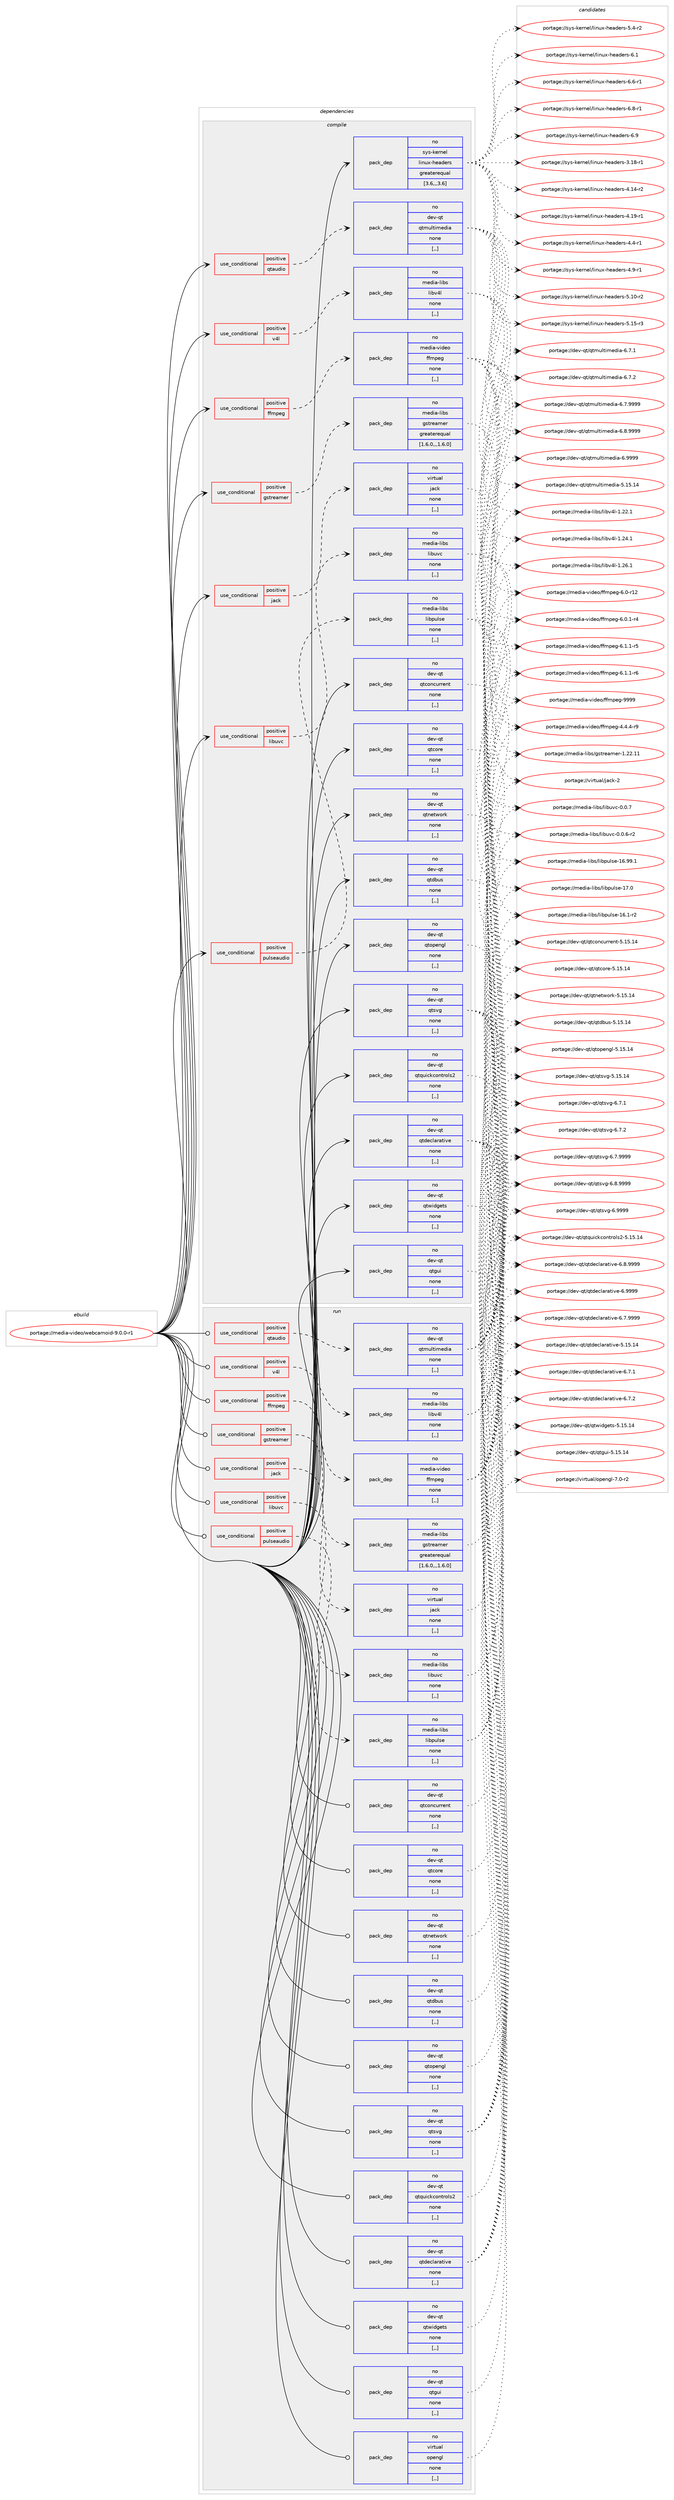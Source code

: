 digraph prolog {

# *************
# Graph options
# *************

newrank=true;
concentrate=true;
compound=true;
graph [rankdir=LR,fontname=Helvetica,fontsize=10,ranksep=1.5];#, ranksep=2.5, nodesep=0.2];
edge  [arrowhead=vee];
node  [fontname=Helvetica,fontsize=10];

# **********
# The ebuild
# **********

subgraph cluster_leftcol {
color=gray;
rank=same;
label=<<i>ebuild</i>>;
id [label="portage://media-video/webcamoid-9.0.0-r1", color=red, width=4, href="../media-video/webcamoid-9.0.0-r1.svg"];
}

# ****************
# The dependencies
# ****************

subgraph cluster_midcol {
color=gray;
label=<<i>dependencies</i>>;
subgraph cluster_compile {
fillcolor="#eeeeee";
style=filled;
label=<<i>compile</i>>;
subgraph cond84326 {
dependency327978 [label=<<TABLE BORDER="0" CELLBORDER="1" CELLSPACING="0" CELLPADDING="4"><TR><TD ROWSPAN="3" CELLPADDING="10">use_conditional</TD></TR><TR><TD>positive</TD></TR><TR><TD>ffmpeg</TD></TR></TABLE>>, shape=none, color=red];
subgraph pack241165 {
dependency327979 [label=<<TABLE BORDER="0" CELLBORDER="1" CELLSPACING="0" CELLPADDING="4" WIDTH="220"><TR><TD ROWSPAN="6" CELLPADDING="30">pack_dep</TD></TR><TR><TD WIDTH="110">no</TD></TR><TR><TD>media-video</TD></TR><TR><TD>ffmpeg</TD></TR><TR><TD>none</TD></TR><TR><TD>[,,]</TD></TR></TABLE>>, shape=none, color=blue];
}
dependency327978:e -> dependency327979:w [weight=20,style="dashed",arrowhead="vee"];
}
id:e -> dependency327978:w [weight=20,style="solid",arrowhead="vee"];
subgraph cond84327 {
dependency327980 [label=<<TABLE BORDER="0" CELLBORDER="1" CELLSPACING="0" CELLPADDING="4"><TR><TD ROWSPAN="3" CELLPADDING="10">use_conditional</TD></TR><TR><TD>positive</TD></TR><TR><TD>gstreamer</TD></TR></TABLE>>, shape=none, color=red];
subgraph pack241166 {
dependency327981 [label=<<TABLE BORDER="0" CELLBORDER="1" CELLSPACING="0" CELLPADDING="4" WIDTH="220"><TR><TD ROWSPAN="6" CELLPADDING="30">pack_dep</TD></TR><TR><TD WIDTH="110">no</TD></TR><TR><TD>media-libs</TD></TR><TR><TD>gstreamer</TD></TR><TR><TD>greaterequal</TD></TR><TR><TD>[1.6.0,,,1.6.0]</TD></TR></TABLE>>, shape=none, color=blue];
}
dependency327980:e -> dependency327981:w [weight=20,style="dashed",arrowhead="vee"];
}
id:e -> dependency327980:w [weight=20,style="solid",arrowhead="vee"];
subgraph cond84328 {
dependency327982 [label=<<TABLE BORDER="0" CELLBORDER="1" CELLSPACING="0" CELLPADDING="4"><TR><TD ROWSPAN="3" CELLPADDING="10">use_conditional</TD></TR><TR><TD>positive</TD></TR><TR><TD>jack</TD></TR></TABLE>>, shape=none, color=red];
subgraph pack241167 {
dependency327983 [label=<<TABLE BORDER="0" CELLBORDER="1" CELLSPACING="0" CELLPADDING="4" WIDTH="220"><TR><TD ROWSPAN="6" CELLPADDING="30">pack_dep</TD></TR><TR><TD WIDTH="110">no</TD></TR><TR><TD>virtual</TD></TR><TR><TD>jack</TD></TR><TR><TD>none</TD></TR><TR><TD>[,,]</TD></TR></TABLE>>, shape=none, color=blue];
}
dependency327982:e -> dependency327983:w [weight=20,style="dashed",arrowhead="vee"];
}
id:e -> dependency327982:w [weight=20,style="solid",arrowhead="vee"];
subgraph cond84329 {
dependency327984 [label=<<TABLE BORDER="0" CELLBORDER="1" CELLSPACING="0" CELLPADDING="4"><TR><TD ROWSPAN="3" CELLPADDING="10">use_conditional</TD></TR><TR><TD>positive</TD></TR><TR><TD>libuvc</TD></TR></TABLE>>, shape=none, color=red];
subgraph pack241168 {
dependency327985 [label=<<TABLE BORDER="0" CELLBORDER="1" CELLSPACING="0" CELLPADDING="4" WIDTH="220"><TR><TD ROWSPAN="6" CELLPADDING="30">pack_dep</TD></TR><TR><TD WIDTH="110">no</TD></TR><TR><TD>media-libs</TD></TR><TR><TD>libuvc</TD></TR><TR><TD>none</TD></TR><TR><TD>[,,]</TD></TR></TABLE>>, shape=none, color=blue];
}
dependency327984:e -> dependency327985:w [weight=20,style="dashed",arrowhead="vee"];
}
id:e -> dependency327984:w [weight=20,style="solid",arrowhead="vee"];
subgraph cond84330 {
dependency327986 [label=<<TABLE BORDER="0" CELLBORDER="1" CELLSPACING="0" CELLPADDING="4"><TR><TD ROWSPAN="3" CELLPADDING="10">use_conditional</TD></TR><TR><TD>positive</TD></TR><TR><TD>pulseaudio</TD></TR></TABLE>>, shape=none, color=red];
subgraph pack241169 {
dependency327987 [label=<<TABLE BORDER="0" CELLBORDER="1" CELLSPACING="0" CELLPADDING="4" WIDTH="220"><TR><TD ROWSPAN="6" CELLPADDING="30">pack_dep</TD></TR><TR><TD WIDTH="110">no</TD></TR><TR><TD>media-libs</TD></TR><TR><TD>libpulse</TD></TR><TR><TD>none</TD></TR><TR><TD>[,,]</TD></TR></TABLE>>, shape=none, color=blue];
}
dependency327986:e -> dependency327987:w [weight=20,style="dashed",arrowhead="vee"];
}
id:e -> dependency327986:w [weight=20,style="solid",arrowhead="vee"];
subgraph cond84331 {
dependency327988 [label=<<TABLE BORDER="0" CELLBORDER="1" CELLSPACING="0" CELLPADDING="4"><TR><TD ROWSPAN="3" CELLPADDING="10">use_conditional</TD></TR><TR><TD>positive</TD></TR><TR><TD>qtaudio</TD></TR></TABLE>>, shape=none, color=red];
subgraph pack241170 {
dependency327989 [label=<<TABLE BORDER="0" CELLBORDER="1" CELLSPACING="0" CELLPADDING="4" WIDTH="220"><TR><TD ROWSPAN="6" CELLPADDING="30">pack_dep</TD></TR><TR><TD WIDTH="110">no</TD></TR><TR><TD>dev-qt</TD></TR><TR><TD>qtmultimedia</TD></TR><TR><TD>none</TD></TR><TR><TD>[,,]</TD></TR></TABLE>>, shape=none, color=blue];
}
dependency327988:e -> dependency327989:w [weight=20,style="dashed",arrowhead="vee"];
}
id:e -> dependency327988:w [weight=20,style="solid",arrowhead="vee"];
subgraph cond84332 {
dependency327990 [label=<<TABLE BORDER="0" CELLBORDER="1" CELLSPACING="0" CELLPADDING="4"><TR><TD ROWSPAN="3" CELLPADDING="10">use_conditional</TD></TR><TR><TD>positive</TD></TR><TR><TD>v4l</TD></TR></TABLE>>, shape=none, color=red];
subgraph pack241171 {
dependency327991 [label=<<TABLE BORDER="0" CELLBORDER="1" CELLSPACING="0" CELLPADDING="4" WIDTH="220"><TR><TD ROWSPAN="6" CELLPADDING="30">pack_dep</TD></TR><TR><TD WIDTH="110">no</TD></TR><TR><TD>media-libs</TD></TR><TR><TD>libv4l</TD></TR><TR><TD>none</TD></TR><TR><TD>[,,]</TD></TR></TABLE>>, shape=none, color=blue];
}
dependency327990:e -> dependency327991:w [weight=20,style="dashed",arrowhead="vee"];
}
id:e -> dependency327990:w [weight=20,style="solid",arrowhead="vee"];
subgraph pack241172 {
dependency327992 [label=<<TABLE BORDER="0" CELLBORDER="1" CELLSPACING="0" CELLPADDING="4" WIDTH="220"><TR><TD ROWSPAN="6" CELLPADDING="30">pack_dep</TD></TR><TR><TD WIDTH="110">no</TD></TR><TR><TD>dev-qt</TD></TR><TR><TD>qtconcurrent</TD></TR><TR><TD>none</TD></TR><TR><TD>[,,]</TD></TR></TABLE>>, shape=none, color=blue];
}
id:e -> dependency327992:w [weight=20,style="solid",arrowhead="vee"];
subgraph pack241173 {
dependency327993 [label=<<TABLE BORDER="0" CELLBORDER="1" CELLSPACING="0" CELLPADDING="4" WIDTH="220"><TR><TD ROWSPAN="6" CELLPADDING="30">pack_dep</TD></TR><TR><TD WIDTH="110">no</TD></TR><TR><TD>dev-qt</TD></TR><TR><TD>qtcore</TD></TR><TR><TD>none</TD></TR><TR><TD>[,,]</TD></TR></TABLE>>, shape=none, color=blue];
}
id:e -> dependency327993:w [weight=20,style="solid",arrowhead="vee"];
subgraph pack241174 {
dependency327994 [label=<<TABLE BORDER="0" CELLBORDER="1" CELLSPACING="0" CELLPADDING="4" WIDTH="220"><TR><TD ROWSPAN="6" CELLPADDING="30">pack_dep</TD></TR><TR><TD WIDTH="110">no</TD></TR><TR><TD>dev-qt</TD></TR><TR><TD>qtdbus</TD></TR><TR><TD>none</TD></TR><TR><TD>[,,]</TD></TR></TABLE>>, shape=none, color=blue];
}
id:e -> dependency327994:w [weight=20,style="solid",arrowhead="vee"];
subgraph pack241175 {
dependency327995 [label=<<TABLE BORDER="0" CELLBORDER="1" CELLSPACING="0" CELLPADDING="4" WIDTH="220"><TR><TD ROWSPAN="6" CELLPADDING="30">pack_dep</TD></TR><TR><TD WIDTH="110">no</TD></TR><TR><TD>dev-qt</TD></TR><TR><TD>qtdeclarative</TD></TR><TR><TD>none</TD></TR><TR><TD>[,,]</TD></TR></TABLE>>, shape=none, color=blue];
}
id:e -> dependency327995:w [weight=20,style="solid",arrowhead="vee"];
subgraph pack241176 {
dependency327996 [label=<<TABLE BORDER="0" CELLBORDER="1" CELLSPACING="0" CELLPADDING="4" WIDTH="220"><TR><TD ROWSPAN="6" CELLPADDING="30">pack_dep</TD></TR><TR><TD WIDTH="110">no</TD></TR><TR><TD>dev-qt</TD></TR><TR><TD>qtgui</TD></TR><TR><TD>none</TD></TR><TR><TD>[,,]</TD></TR></TABLE>>, shape=none, color=blue];
}
id:e -> dependency327996:w [weight=20,style="solid",arrowhead="vee"];
subgraph pack241177 {
dependency327997 [label=<<TABLE BORDER="0" CELLBORDER="1" CELLSPACING="0" CELLPADDING="4" WIDTH="220"><TR><TD ROWSPAN="6" CELLPADDING="30">pack_dep</TD></TR><TR><TD WIDTH="110">no</TD></TR><TR><TD>dev-qt</TD></TR><TR><TD>qtnetwork</TD></TR><TR><TD>none</TD></TR><TR><TD>[,,]</TD></TR></TABLE>>, shape=none, color=blue];
}
id:e -> dependency327997:w [weight=20,style="solid",arrowhead="vee"];
subgraph pack241178 {
dependency327998 [label=<<TABLE BORDER="0" CELLBORDER="1" CELLSPACING="0" CELLPADDING="4" WIDTH="220"><TR><TD ROWSPAN="6" CELLPADDING="30">pack_dep</TD></TR><TR><TD WIDTH="110">no</TD></TR><TR><TD>dev-qt</TD></TR><TR><TD>qtopengl</TD></TR><TR><TD>none</TD></TR><TR><TD>[,,]</TD></TR></TABLE>>, shape=none, color=blue];
}
id:e -> dependency327998:w [weight=20,style="solid",arrowhead="vee"];
subgraph pack241179 {
dependency327999 [label=<<TABLE BORDER="0" CELLBORDER="1" CELLSPACING="0" CELLPADDING="4" WIDTH="220"><TR><TD ROWSPAN="6" CELLPADDING="30">pack_dep</TD></TR><TR><TD WIDTH="110">no</TD></TR><TR><TD>dev-qt</TD></TR><TR><TD>qtquickcontrols2</TD></TR><TR><TD>none</TD></TR><TR><TD>[,,]</TD></TR></TABLE>>, shape=none, color=blue];
}
id:e -> dependency327999:w [weight=20,style="solid",arrowhead="vee"];
subgraph pack241180 {
dependency328000 [label=<<TABLE BORDER="0" CELLBORDER="1" CELLSPACING="0" CELLPADDING="4" WIDTH="220"><TR><TD ROWSPAN="6" CELLPADDING="30">pack_dep</TD></TR><TR><TD WIDTH="110">no</TD></TR><TR><TD>dev-qt</TD></TR><TR><TD>qtsvg</TD></TR><TR><TD>none</TD></TR><TR><TD>[,,]</TD></TR></TABLE>>, shape=none, color=blue];
}
id:e -> dependency328000:w [weight=20,style="solid",arrowhead="vee"];
subgraph pack241181 {
dependency328001 [label=<<TABLE BORDER="0" CELLBORDER="1" CELLSPACING="0" CELLPADDING="4" WIDTH="220"><TR><TD ROWSPAN="6" CELLPADDING="30">pack_dep</TD></TR><TR><TD WIDTH="110">no</TD></TR><TR><TD>dev-qt</TD></TR><TR><TD>qtwidgets</TD></TR><TR><TD>none</TD></TR><TR><TD>[,,]</TD></TR></TABLE>>, shape=none, color=blue];
}
id:e -> dependency328001:w [weight=20,style="solid",arrowhead="vee"];
subgraph pack241182 {
dependency328002 [label=<<TABLE BORDER="0" CELLBORDER="1" CELLSPACING="0" CELLPADDING="4" WIDTH="220"><TR><TD ROWSPAN="6" CELLPADDING="30">pack_dep</TD></TR><TR><TD WIDTH="110">no</TD></TR><TR><TD>sys-kernel</TD></TR><TR><TD>linux-headers</TD></TR><TR><TD>greaterequal</TD></TR><TR><TD>[3.6,,,3.6]</TD></TR></TABLE>>, shape=none, color=blue];
}
id:e -> dependency328002:w [weight=20,style="solid",arrowhead="vee"];
}
subgraph cluster_compileandrun {
fillcolor="#eeeeee";
style=filled;
label=<<i>compile and run</i>>;
}
subgraph cluster_run {
fillcolor="#eeeeee";
style=filled;
label=<<i>run</i>>;
subgraph cond84333 {
dependency328003 [label=<<TABLE BORDER="0" CELLBORDER="1" CELLSPACING="0" CELLPADDING="4"><TR><TD ROWSPAN="3" CELLPADDING="10">use_conditional</TD></TR><TR><TD>positive</TD></TR><TR><TD>ffmpeg</TD></TR></TABLE>>, shape=none, color=red];
subgraph pack241183 {
dependency328004 [label=<<TABLE BORDER="0" CELLBORDER="1" CELLSPACING="0" CELLPADDING="4" WIDTH="220"><TR><TD ROWSPAN="6" CELLPADDING="30">pack_dep</TD></TR><TR><TD WIDTH="110">no</TD></TR><TR><TD>media-video</TD></TR><TR><TD>ffmpeg</TD></TR><TR><TD>none</TD></TR><TR><TD>[,,]</TD></TR></TABLE>>, shape=none, color=blue];
}
dependency328003:e -> dependency328004:w [weight=20,style="dashed",arrowhead="vee"];
}
id:e -> dependency328003:w [weight=20,style="solid",arrowhead="odot"];
subgraph cond84334 {
dependency328005 [label=<<TABLE BORDER="0" CELLBORDER="1" CELLSPACING="0" CELLPADDING="4"><TR><TD ROWSPAN="3" CELLPADDING="10">use_conditional</TD></TR><TR><TD>positive</TD></TR><TR><TD>gstreamer</TD></TR></TABLE>>, shape=none, color=red];
subgraph pack241184 {
dependency328006 [label=<<TABLE BORDER="0" CELLBORDER="1" CELLSPACING="0" CELLPADDING="4" WIDTH="220"><TR><TD ROWSPAN="6" CELLPADDING="30">pack_dep</TD></TR><TR><TD WIDTH="110">no</TD></TR><TR><TD>media-libs</TD></TR><TR><TD>gstreamer</TD></TR><TR><TD>greaterequal</TD></TR><TR><TD>[1.6.0,,,1.6.0]</TD></TR></TABLE>>, shape=none, color=blue];
}
dependency328005:e -> dependency328006:w [weight=20,style="dashed",arrowhead="vee"];
}
id:e -> dependency328005:w [weight=20,style="solid",arrowhead="odot"];
subgraph cond84335 {
dependency328007 [label=<<TABLE BORDER="0" CELLBORDER="1" CELLSPACING="0" CELLPADDING="4"><TR><TD ROWSPAN="3" CELLPADDING="10">use_conditional</TD></TR><TR><TD>positive</TD></TR><TR><TD>jack</TD></TR></TABLE>>, shape=none, color=red];
subgraph pack241185 {
dependency328008 [label=<<TABLE BORDER="0" CELLBORDER="1" CELLSPACING="0" CELLPADDING="4" WIDTH="220"><TR><TD ROWSPAN="6" CELLPADDING="30">pack_dep</TD></TR><TR><TD WIDTH="110">no</TD></TR><TR><TD>virtual</TD></TR><TR><TD>jack</TD></TR><TR><TD>none</TD></TR><TR><TD>[,,]</TD></TR></TABLE>>, shape=none, color=blue];
}
dependency328007:e -> dependency328008:w [weight=20,style="dashed",arrowhead="vee"];
}
id:e -> dependency328007:w [weight=20,style="solid",arrowhead="odot"];
subgraph cond84336 {
dependency328009 [label=<<TABLE BORDER="0" CELLBORDER="1" CELLSPACING="0" CELLPADDING="4"><TR><TD ROWSPAN="3" CELLPADDING="10">use_conditional</TD></TR><TR><TD>positive</TD></TR><TR><TD>libuvc</TD></TR></TABLE>>, shape=none, color=red];
subgraph pack241186 {
dependency328010 [label=<<TABLE BORDER="0" CELLBORDER="1" CELLSPACING="0" CELLPADDING="4" WIDTH="220"><TR><TD ROWSPAN="6" CELLPADDING="30">pack_dep</TD></TR><TR><TD WIDTH="110">no</TD></TR><TR><TD>media-libs</TD></TR><TR><TD>libuvc</TD></TR><TR><TD>none</TD></TR><TR><TD>[,,]</TD></TR></TABLE>>, shape=none, color=blue];
}
dependency328009:e -> dependency328010:w [weight=20,style="dashed",arrowhead="vee"];
}
id:e -> dependency328009:w [weight=20,style="solid",arrowhead="odot"];
subgraph cond84337 {
dependency328011 [label=<<TABLE BORDER="0" CELLBORDER="1" CELLSPACING="0" CELLPADDING="4"><TR><TD ROWSPAN="3" CELLPADDING="10">use_conditional</TD></TR><TR><TD>positive</TD></TR><TR><TD>pulseaudio</TD></TR></TABLE>>, shape=none, color=red];
subgraph pack241187 {
dependency328012 [label=<<TABLE BORDER="0" CELLBORDER="1" CELLSPACING="0" CELLPADDING="4" WIDTH="220"><TR><TD ROWSPAN="6" CELLPADDING="30">pack_dep</TD></TR><TR><TD WIDTH="110">no</TD></TR><TR><TD>media-libs</TD></TR><TR><TD>libpulse</TD></TR><TR><TD>none</TD></TR><TR><TD>[,,]</TD></TR></TABLE>>, shape=none, color=blue];
}
dependency328011:e -> dependency328012:w [weight=20,style="dashed",arrowhead="vee"];
}
id:e -> dependency328011:w [weight=20,style="solid",arrowhead="odot"];
subgraph cond84338 {
dependency328013 [label=<<TABLE BORDER="0" CELLBORDER="1" CELLSPACING="0" CELLPADDING="4"><TR><TD ROWSPAN="3" CELLPADDING="10">use_conditional</TD></TR><TR><TD>positive</TD></TR><TR><TD>qtaudio</TD></TR></TABLE>>, shape=none, color=red];
subgraph pack241188 {
dependency328014 [label=<<TABLE BORDER="0" CELLBORDER="1" CELLSPACING="0" CELLPADDING="4" WIDTH="220"><TR><TD ROWSPAN="6" CELLPADDING="30">pack_dep</TD></TR><TR><TD WIDTH="110">no</TD></TR><TR><TD>dev-qt</TD></TR><TR><TD>qtmultimedia</TD></TR><TR><TD>none</TD></TR><TR><TD>[,,]</TD></TR></TABLE>>, shape=none, color=blue];
}
dependency328013:e -> dependency328014:w [weight=20,style="dashed",arrowhead="vee"];
}
id:e -> dependency328013:w [weight=20,style="solid",arrowhead="odot"];
subgraph cond84339 {
dependency328015 [label=<<TABLE BORDER="0" CELLBORDER="1" CELLSPACING="0" CELLPADDING="4"><TR><TD ROWSPAN="3" CELLPADDING="10">use_conditional</TD></TR><TR><TD>positive</TD></TR><TR><TD>v4l</TD></TR></TABLE>>, shape=none, color=red];
subgraph pack241189 {
dependency328016 [label=<<TABLE BORDER="0" CELLBORDER="1" CELLSPACING="0" CELLPADDING="4" WIDTH="220"><TR><TD ROWSPAN="6" CELLPADDING="30">pack_dep</TD></TR><TR><TD WIDTH="110">no</TD></TR><TR><TD>media-libs</TD></TR><TR><TD>libv4l</TD></TR><TR><TD>none</TD></TR><TR><TD>[,,]</TD></TR></TABLE>>, shape=none, color=blue];
}
dependency328015:e -> dependency328016:w [weight=20,style="dashed",arrowhead="vee"];
}
id:e -> dependency328015:w [weight=20,style="solid",arrowhead="odot"];
subgraph pack241190 {
dependency328017 [label=<<TABLE BORDER="0" CELLBORDER="1" CELLSPACING="0" CELLPADDING="4" WIDTH="220"><TR><TD ROWSPAN="6" CELLPADDING="30">pack_dep</TD></TR><TR><TD WIDTH="110">no</TD></TR><TR><TD>dev-qt</TD></TR><TR><TD>qtconcurrent</TD></TR><TR><TD>none</TD></TR><TR><TD>[,,]</TD></TR></TABLE>>, shape=none, color=blue];
}
id:e -> dependency328017:w [weight=20,style="solid",arrowhead="odot"];
subgraph pack241191 {
dependency328018 [label=<<TABLE BORDER="0" CELLBORDER="1" CELLSPACING="0" CELLPADDING="4" WIDTH="220"><TR><TD ROWSPAN="6" CELLPADDING="30">pack_dep</TD></TR><TR><TD WIDTH="110">no</TD></TR><TR><TD>dev-qt</TD></TR><TR><TD>qtcore</TD></TR><TR><TD>none</TD></TR><TR><TD>[,,]</TD></TR></TABLE>>, shape=none, color=blue];
}
id:e -> dependency328018:w [weight=20,style="solid",arrowhead="odot"];
subgraph pack241192 {
dependency328019 [label=<<TABLE BORDER="0" CELLBORDER="1" CELLSPACING="0" CELLPADDING="4" WIDTH="220"><TR><TD ROWSPAN="6" CELLPADDING="30">pack_dep</TD></TR><TR><TD WIDTH="110">no</TD></TR><TR><TD>dev-qt</TD></TR><TR><TD>qtdbus</TD></TR><TR><TD>none</TD></TR><TR><TD>[,,]</TD></TR></TABLE>>, shape=none, color=blue];
}
id:e -> dependency328019:w [weight=20,style="solid",arrowhead="odot"];
subgraph pack241193 {
dependency328020 [label=<<TABLE BORDER="0" CELLBORDER="1" CELLSPACING="0" CELLPADDING="4" WIDTH="220"><TR><TD ROWSPAN="6" CELLPADDING="30">pack_dep</TD></TR><TR><TD WIDTH="110">no</TD></TR><TR><TD>dev-qt</TD></TR><TR><TD>qtdeclarative</TD></TR><TR><TD>none</TD></TR><TR><TD>[,,]</TD></TR></TABLE>>, shape=none, color=blue];
}
id:e -> dependency328020:w [weight=20,style="solid",arrowhead="odot"];
subgraph pack241194 {
dependency328021 [label=<<TABLE BORDER="0" CELLBORDER="1" CELLSPACING="0" CELLPADDING="4" WIDTH="220"><TR><TD ROWSPAN="6" CELLPADDING="30">pack_dep</TD></TR><TR><TD WIDTH="110">no</TD></TR><TR><TD>dev-qt</TD></TR><TR><TD>qtgui</TD></TR><TR><TD>none</TD></TR><TR><TD>[,,]</TD></TR></TABLE>>, shape=none, color=blue];
}
id:e -> dependency328021:w [weight=20,style="solid",arrowhead="odot"];
subgraph pack241195 {
dependency328022 [label=<<TABLE BORDER="0" CELLBORDER="1" CELLSPACING="0" CELLPADDING="4" WIDTH="220"><TR><TD ROWSPAN="6" CELLPADDING="30">pack_dep</TD></TR><TR><TD WIDTH="110">no</TD></TR><TR><TD>dev-qt</TD></TR><TR><TD>qtnetwork</TD></TR><TR><TD>none</TD></TR><TR><TD>[,,]</TD></TR></TABLE>>, shape=none, color=blue];
}
id:e -> dependency328022:w [weight=20,style="solid",arrowhead="odot"];
subgraph pack241196 {
dependency328023 [label=<<TABLE BORDER="0" CELLBORDER="1" CELLSPACING="0" CELLPADDING="4" WIDTH="220"><TR><TD ROWSPAN="6" CELLPADDING="30">pack_dep</TD></TR><TR><TD WIDTH="110">no</TD></TR><TR><TD>dev-qt</TD></TR><TR><TD>qtopengl</TD></TR><TR><TD>none</TD></TR><TR><TD>[,,]</TD></TR></TABLE>>, shape=none, color=blue];
}
id:e -> dependency328023:w [weight=20,style="solid",arrowhead="odot"];
subgraph pack241197 {
dependency328024 [label=<<TABLE BORDER="0" CELLBORDER="1" CELLSPACING="0" CELLPADDING="4" WIDTH="220"><TR><TD ROWSPAN="6" CELLPADDING="30">pack_dep</TD></TR><TR><TD WIDTH="110">no</TD></TR><TR><TD>dev-qt</TD></TR><TR><TD>qtquickcontrols2</TD></TR><TR><TD>none</TD></TR><TR><TD>[,,]</TD></TR></TABLE>>, shape=none, color=blue];
}
id:e -> dependency328024:w [weight=20,style="solid",arrowhead="odot"];
subgraph pack241198 {
dependency328025 [label=<<TABLE BORDER="0" CELLBORDER="1" CELLSPACING="0" CELLPADDING="4" WIDTH="220"><TR><TD ROWSPAN="6" CELLPADDING="30">pack_dep</TD></TR><TR><TD WIDTH="110">no</TD></TR><TR><TD>dev-qt</TD></TR><TR><TD>qtsvg</TD></TR><TR><TD>none</TD></TR><TR><TD>[,,]</TD></TR></TABLE>>, shape=none, color=blue];
}
id:e -> dependency328025:w [weight=20,style="solid",arrowhead="odot"];
subgraph pack241199 {
dependency328026 [label=<<TABLE BORDER="0" CELLBORDER="1" CELLSPACING="0" CELLPADDING="4" WIDTH="220"><TR><TD ROWSPAN="6" CELLPADDING="30">pack_dep</TD></TR><TR><TD WIDTH="110">no</TD></TR><TR><TD>dev-qt</TD></TR><TR><TD>qtwidgets</TD></TR><TR><TD>none</TD></TR><TR><TD>[,,]</TD></TR></TABLE>>, shape=none, color=blue];
}
id:e -> dependency328026:w [weight=20,style="solid",arrowhead="odot"];
subgraph pack241200 {
dependency328027 [label=<<TABLE BORDER="0" CELLBORDER="1" CELLSPACING="0" CELLPADDING="4" WIDTH="220"><TR><TD ROWSPAN="6" CELLPADDING="30">pack_dep</TD></TR><TR><TD WIDTH="110">no</TD></TR><TR><TD>virtual</TD></TR><TR><TD>opengl</TD></TR><TR><TD>none</TD></TR><TR><TD>[,,]</TD></TR></TABLE>>, shape=none, color=blue];
}
id:e -> dependency328027:w [weight=20,style="solid",arrowhead="odot"];
}
}

# **************
# The candidates
# **************

subgraph cluster_choices {
rank=same;
color=gray;
label=<<i>candidates</i>>;

subgraph choice241165 {
color=black;
nodesep=1;
choice1091011001059745118105100101111471021021091121011034552465246524511457 [label="portage://media-video/ffmpeg-4.4.4-r9", color=red, width=4,href="../media-video/ffmpeg-4.4.4-r9.svg"];
choice10910110010597451181051001011114710210210911210110345544648451144950 [label="portage://media-video/ffmpeg-6.0-r12", color=red, width=4,href="../media-video/ffmpeg-6.0-r12.svg"];
choice1091011001059745118105100101111471021021091121011034554464846494511452 [label="portage://media-video/ffmpeg-6.0.1-r4", color=red, width=4,href="../media-video/ffmpeg-6.0.1-r4.svg"];
choice1091011001059745118105100101111471021021091121011034554464946494511453 [label="portage://media-video/ffmpeg-6.1.1-r5", color=red, width=4,href="../media-video/ffmpeg-6.1.1-r5.svg"];
choice1091011001059745118105100101111471021021091121011034554464946494511454 [label="portage://media-video/ffmpeg-6.1.1-r6", color=red, width=4,href="../media-video/ffmpeg-6.1.1-r6.svg"];
choice1091011001059745118105100101111471021021091121011034557575757 [label="portage://media-video/ffmpeg-9999", color=red, width=4,href="../media-video/ffmpeg-9999.svg"];
dependency327979:e -> choice1091011001059745118105100101111471021021091121011034552465246524511457:w [style=dotted,weight="100"];
dependency327979:e -> choice10910110010597451181051001011114710210210911210110345544648451144950:w [style=dotted,weight="100"];
dependency327979:e -> choice1091011001059745118105100101111471021021091121011034554464846494511452:w [style=dotted,weight="100"];
dependency327979:e -> choice1091011001059745118105100101111471021021091121011034554464946494511453:w [style=dotted,weight="100"];
dependency327979:e -> choice1091011001059745118105100101111471021021091121011034554464946494511454:w [style=dotted,weight="100"];
dependency327979:e -> choice1091011001059745118105100101111471021021091121011034557575757:w [style=dotted,weight="100"];
}
subgraph choice241166 {
color=black;
nodesep=1;
choice10910110010597451081059811547103115116114101971091011144549465050464949 [label="portage://media-libs/gstreamer-1.22.11", color=red, width=4,href="../media-libs/gstreamer-1.22.11.svg"];
dependency327981:e -> choice10910110010597451081059811547103115116114101971091011144549465050464949:w [style=dotted,weight="100"];
}
subgraph choice241167 {
color=black;
nodesep=1;
choice118105114116117971084710697991074550 [label="portage://virtual/jack-2", color=red, width=4,href="../virtual/jack-2.svg"];
dependency327983:e -> choice118105114116117971084710697991074550:w [style=dotted,weight="100"];
}
subgraph choice241168 {
color=black;
nodesep=1;
choice1091011001059745108105981154710810598117118994548464846544511450 [label="portage://media-libs/libuvc-0.0.6-r2", color=red, width=4,href="../media-libs/libuvc-0.0.6-r2.svg"];
choice109101100105974510810598115471081059811711899454846484655 [label="portage://media-libs/libuvc-0.0.7", color=red, width=4,href="../media-libs/libuvc-0.0.7.svg"];
dependency327985:e -> choice1091011001059745108105981154710810598117118994548464846544511450:w [style=dotted,weight="100"];
dependency327985:e -> choice109101100105974510810598115471081059811711899454846484655:w [style=dotted,weight="100"];
}
subgraph choice241169 {
color=black;
nodesep=1;
choice109101100105974510810598115471081059811211710811510145495446494511450 [label="portage://media-libs/libpulse-16.1-r2", color=red, width=4,href="../media-libs/libpulse-16.1-r2.svg"];
choice10910110010597451081059811547108105981121171081151014549544657574649 [label="portage://media-libs/libpulse-16.99.1", color=red, width=4,href="../media-libs/libpulse-16.99.1.svg"];
choice10910110010597451081059811547108105981121171081151014549554648 [label="portage://media-libs/libpulse-17.0", color=red, width=4,href="../media-libs/libpulse-17.0.svg"];
dependency327987:e -> choice109101100105974510810598115471081059811211710811510145495446494511450:w [style=dotted,weight="100"];
dependency327987:e -> choice10910110010597451081059811547108105981121171081151014549544657574649:w [style=dotted,weight="100"];
dependency327987:e -> choice10910110010597451081059811547108105981121171081151014549554648:w [style=dotted,weight="100"];
}
subgraph choice241170 {
color=black;
nodesep=1;
choice1001011184511311647113116109117108116105109101100105974553464953464952 [label="portage://dev-qt/qtmultimedia-5.15.14", color=red, width=4,href="../dev-qt/qtmultimedia-5.15.14.svg"];
choice100101118451131164711311610911710811610510910110010597455446554649 [label="portage://dev-qt/qtmultimedia-6.7.1", color=red, width=4,href="../dev-qt/qtmultimedia-6.7.1.svg"];
choice100101118451131164711311610911710811610510910110010597455446554650 [label="portage://dev-qt/qtmultimedia-6.7.2", color=red, width=4,href="../dev-qt/qtmultimedia-6.7.2.svg"];
choice100101118451131164711311610911710811610510910110010597455446554657575757 [label="portage://dev-qt/qtmultimedia-6.7.9999", color=red, width=4,href="../dev-qt/qtmultimedia-6.7.9999.svg"];
choice100101118451131164711311610911710811610510910110010597455446564657575757 [label="portage://dev-qt/qtmultimedia-6.8.9999", color=red, width=4,href="../dev-qt/qtmultimedia-6.8.9999.svg"];
choice10010111845113116471131161091171081161051091011001059745544657575757 [label="portage://dev-qt/qtmultimedia-6.9999", color=red, width=4,href="../dev-qt/qtmultimedia-6.9999.svg"];
dependency327989:e -> choice1001011184511311647113116109117108116105109101100105974553464953464952:w [style=dotted,weight="100"];
dependency327989:e -> choice100101118451131164711311610911710811610510910110010597455446554649:w [style=dotted,weight="100"];
dependency327989:e -> choice100101118451131164711311610911710811610510910110010597455446554650:w [style=dotted,weight="100"];
dependency327989:e -> choice100101118451131164711311610911710811610510910110010597455446554657575757:w [style=dotted,weight="100"];
dependency327989:e -> choice100101118451131164711311610911710811610510910110010597455446564657575757:w [style=dotted,weight="100"];
dependency327989:e -> choice10010111845113116471131161091171081161051091011001059745544657575757:w [style=dotted,weight="100"];
}
subgraph choice241171 {
color=black;
nodesep=1;
choice10910110010597451081059811547108105981185210845494650504649 [label="portage://media-libs/libv4l-1.22.1", color=red, width=4,href="../media-libs/libv4l-1.22.1.svg"];
choice10910110010597451081059811547108105981185210845494650524649 [label="portage://media-libs/libv4l-1.24.1", color=red, width=4,href="../media-libs/libv4l-1.24.1.svg"];
choice10910110010597451081059811547108105981185210845494650544649 [label="portage://media-libs/libv4l-1.26.1", color=red, width=4,href="../media-libs/libv4l-1.26.1.svg"];
dependency327991:e -> choice10910110010597451081059811547108105981185210845494650504649:w [style=dotted,weight="100"];
dependency327991:e -> choice10910110010597451081059811547108105981185210845494650524649:w [style=dotted,weight="100"];
dependency327991:e -> choice10910110010597451081059811547108105981185210845494650544649:w [style=dotted,weight="100"];
}
subgraph choice241172 {
color=black;
nodesep=1;
choice100101118451131164711311699111110991171141141011101164553464953464952 [label="portage://dev-qt/qtconcurrent-5.15.14", color=red, width=4,href="../dev-qt/qtconcurrent-5.15.14.svg"];
dependency327992:e -> choice100101118451131164711311699111110991171141141011101164553464953464952:w [style=dotted,weight="100"];
}
subgraph choice241173 {
color=black;
nodesep=1;
choice1001011184511311647113116991111141014553464953464952 [label="portage://dev-qt/qtcore-5.15.14", color=red, width=4,href="../dev-qt/qtcore-5.15.14.svg"];
dependency327993:e -> choice1001011184511311647113116991111141014553464953464952:w [style=dotted,weight="100"];
}
subgraph choice241174 {
color=black;
nodesep=1;
choice1001011184511311647113116100981171154553464953464952 [label="portage://dev-qt/qtdbus-5.15.14", color=red, width=4,href="../dev-qt/qtdbus-5.15.14.svg"];
dependency327994:e -> choice1001011184511311647113116100981171154553464953464952:w [style=dotted,weight="100"];
}
subgraph choice241175 {
color=black;
nodesep=1;
choice10010111845113116471131161001019910897114971161051181014553464953464952 [label="portage://dev-qt/qtdeclarative-5.15.14", color=red, width=4,href="../dev-qt/qtdeclarative-5.15.14.svg"];
choice1001011184511311647113116100101991089711497116105118101455446554649 [label="portage://dev-qt/qtdeclarative-6.7.1", color=red, width=4,href="../dev-qt/qtdeclarative-6.7.1.svg"];
choice1001011184511311647113116100101991089711497116105118101455446554650 [label="portage://dev-qt/qtdeclarative-6.7.2", color=red, width=4,href="../dev-qt/qtdeclarative-6.7.2.svg"];
choice1001011184511311647113116100101991089711497116105118101455446554657575757 [label="portage://dev-qt/qtdeclarative-6.7.9999", color=red, width=4,href="../dev-qt/qtdeclarative-6.7.9999.svg"];
choice1001011184511311647113116100101991089711497116105118101455446564657575757 [label="portage://dev-qt/qtdeclarative-6.8.9999", color=red, width=4,href="../dev-qt/qtdeclarative-6.8.9999.svg"];
choice100101118451131164711311610010199108971149711610511810145544657575757 [label="portage://dev-qt/qtdeclarative-6.9999", color=red, width=4,href="../dev-qt/qtdeclarative-6.9999.svg"];
dependency327995:e -> choice10010111845113116471131161001019910897114971161051181014553464953464952:w [style=dotted,weight="100"];
dependency327995:e -> choice1001011184511311647113116100101991089711497116105118101455446554649:w [style=dotted,weight="100"];
dependency327995:e -> choice1001011184511311647113116100101991089711497116105118101455446554650:w [style=dotted,weight="100"];
dependency327995:e -> choice1001011184511311647113116100101991089711497116105118101455446554657575757:w [style=dotted,weight="100"];
dependency327995:e -> choice1001011184511311647113116100101991089711497116105118101455446564657575757:w [style=dotted,weight="100"];
dependency327995:e -> choice100101118451131164711311610010199108971149711610511810145544657575757:w [style=dotted,weight="100"];
}
subgraph choice241176 {
color=black;
nodesep=1;
choice10010111845113116471131161031171054553464953464952 [label="portage://dev-qt/qtgui-5.15.14", color=red, width=4,href="../dev-qt/qtgui-5.15.14.svg"];
dependency327996:e -> choice10010111845113116471131161031171054553464953464952:w [style=dotted,weight="100"];
}
subgraph choice241177 {
color=black;
nodesep=1;
choice10010111845113116471131161101011161191111141074553464953464952 [label="portage://dev-qt/qtnetwork-5.15.14", color=red, width=4,href="../dev-qt/qtnetwork-5.15.14.svg"];
dependency327997:e -> choice10010111845113116471131161101011161191111141074553464953464952:w [style=dotted,weight="100"];
}
subgraph choice241178 {
color=black;
nodesep=1;
choice10010111845113116471131161111121011101031084553464953464952 [label="portage://dev-qt/qtopengl-5.15.14", color=red, width=4,href="../dev-qt/qtopengl-5.15.14.svg"];
dependency327998:e -> choice10010111845113116471131161111121011101031084553464953464952:w [style=dotted,weight="100"];
}
subgraph choice241179 {
color=black;
nodesep=1;
choice10010111845113116471131161131171059910799111110116114111108115504553464953464952 [label="portage://dev-qt/qtquickcontrols2-5.15.14", color=red, width=4,href="../dev-qt/qtquickcontrols2-5.15.14.svg"];
dependency327999:e -> choice10010111845113116471131161131171059910799111110116114111108115504553464953464952:w [style=dotted,weight="100"];
}
subgraph choice241180 {
color=black;
nodesep=1;
choice10010111845113116471131161151181034553464953464952 [label="portage://dev-qt/qtsvg-5.15.14", color=red, width=4,href="../dev-qt/qtsvg-5.15.14.svg"];
choice1001011184511311647113116115118103455446554649 [label="portage://dev-qt/qtsvg-6.7.1", color=red, width=4,href="../dev-qt/qtsvg-6.7.1.svg"];
choice1001011184511311647113116115118103455446554650 [label="portage://dev-qt/qtsvg-6.7.2", color=red, width=4,href="../dev-qt/qtsvg-6.7.2.svg"];
choice1001011184511311647113116115118103455446554657575757 [label="portage://dev-qt/qtsvg-6.7.9999", color=red, width=4,href="../dev-qt/qtsvg-6.7.9999.svg"];
choice1001011184511311647113116115118103455446564657575757 [label="portage://dev-qt/qtsvg-6.8.9999", color=red, width=4,href="../dev-qt/qtsvg-6.8.9999.svg"];
choice100101118451131164711311611511810345544657575757 [label="portage://dev-qt/qtsvg-6.9999", color=red, width=4,href="../dev-qt/qtsvg-6.9999.svg"];
dependency328000:e -> choice10010111845113116471131161151181034553464953464952:w [style=dotted,weight="100"];
dependency328000:e -> choice1001011184511311647113116115118103455446554649:w [style=dotted,weight="100"];
dependency328000:e -> choice1001011184511311647113116115118103455446554650:w [style=dotted,weight="100"];
dependency328000:e -> choice1001011184511311647113116115118103455446554657575757:w [style=dotted,weight="100"];
dependency328000:e -> choice1001011184511311647113116115118103455446564657575757:w [style=dotted,weight="100"];
dependency328000:e -> choice100101118451131164711311611511810345544657575757:w [style=dotted,weight="100"];
}
subgraph choice241181 {
color=black;
nodesep=1;
choice10010111845113116471131161191051001031011161154553464953464952 [label="portage://dev-qt/qtwidgets-5.15.14", color=red, width=4,href="../dev-qt/qtwidgets-5.15.14.svg"];
dependency328001:e -> choice10010111845113116471131161191051001031011161154553464953464952:w [style=dotted,weight="100"];
}
subgraph choice241182 {
color=black;
nodesep=1;
choice1151211154510710111411010110847108105110117120451041019710010111411545514649564511449 [label="portage://sys-kernel/linux-headers-3.18-r1", color=red, width=4,href="../sys-kernel/linux-headers-3.18-r1.svg"];
choice1151211154510710111411010110847108105110117120451041019710010111411545524649524511450 [label="portage://sys-kernel/linux-headers-4.14-r2", color=red, width=4,href="../sys-kernel/linux-headers-4.14-r2.svg"];
choice1151211154510710111411010110847108105110117120451041019710010111411545524649574511449 [label="portage://sys-kernel/linux-headers-4.19-r1", color=red, width=4,href="../sys-kernel/linux-headers-4.19-r1.svg"];
choice11512111545107101114110101108471081051101171204510410197100101114115455246524511449 [label="portage://sys-kernel/linux-headers-4.4-r1", color=red, width=4,href="../sys-kernel/linux-headers-4.4-r1.svg"];
choice11512111545107101114110101108471081051101171204510410197100101114115455246574511449 [label="portage://sys-kernel/linux-headers-4.9-r1", color=red, width=4,href="../sys-kernel/linux-headers-4.9-r1.svg"];
choice1151211154510710111411010110847108105110117120451041019710010111411545534649484511450 [label="portage://sys-kernel/linux-headers-5.10-r2", color=red, width=4,href="../sys-kernel/linux-headers-5.10-r2.svg"];
choice1151211154510710111411010110847108105110117120451041019710010111411545534649534511451 [label="portage://sys-kernel/linux-headers-5.15-r3", color=red, width=4,href="../sys-kernel/linux-headers-5.15-r3.svg"];
choice11512111545107101114110101108471081051101171204510410197100101114115455346524511450 [label="portage://sys-kernel/linux-headers-5.4-r2", color=red, width=4,href="../sys-kernel/linux-headers-5.4-r2.svg"];
choice1151211154510710111411010110847108105110117120451041019710010111411545544649 [label="portage://sys-kernel/linux-headers-6.1", color=red, width=4,href="../sys-kernel/linux-headers-6.1.svg"];
choice11512111545107101114110101108471081051101171204510410197100101114115455446544511449 [label="portage://sys-kernel/linux-headers-6.6-r1", color=red, width=4,href="../sys-kernel/linux-headers-6.6-r1.svg"];
choice11512111545107101114110101108471081051101171204510410197100101114115455446564511449 [label="portage://sys-kernel/linux-headers-6.8-r1", color=red, width=4,href="../sys-kernel/linux-headers-6.8-r1.svg"];
choice1151211154510710111411010110847108105110117120451041019710010111411545544657 [label="portage://sys-kernel/linux-headers-6.9", color=red, width=4,href="../sys-kernel/linux-headers-6.9.svg"];
dependency328002:e -> choice1151211154510710111411010110847108105110117120451041019710010111411545514649564511449:w [style=dotted,weight="100"];
dependency328002:e -> choice1151211154510710111411010110847108105110117120451041019710010111411545524649524511450:w [style=dotted,weight="100"];
dependency328002:e -> choice1151211154510710111411010110847108105110117120451041019710010111411545524649574511449:w [style=dotted,weight="100"];
dependency328002:e -> choice11512111545107101114110101108471081051101171204510410197100101114115455246524511449:w [style=dotted,weight="100"];
dependency328002:e -> choice11512111545107101114110101108471081051101171204510410197100101114115455246574511449:w [style=dotted,weight="100"];
dependency328002:e -> choice1151211154510710111411010110847108105110117120451041019710010111411545534649484511450:w [style=dotted,weight="100"];
dependency328002:e -> choice1151211154510710111411010110847108105110117120451041019710010111411545534649534511451:w [style=dotted,weight="100"];
dependency328002:e -> choice11512111545107101114110101108471081051101171204510410197100101114115455346524511450:w [style=dotted,weight="100"];
dependency328002:e -> choice1151211154510710111411010110847108105110117120451041019710010111411545544649:w [style=dotted,weight="100"];
dependency328002:e -> choice11512111545107101114110101108471081051101171204510410197100101114115455446544511449:w [style=dotted,weight="100"];
dependency328002:e -> choice11512111545107101114110101108471081051101171204510410197100101114115455446564511449:w [style=dotted,weight="100"];
dependency328002:e -> choice1151211154510710111411010110847108105110117120451041019710010111411545544657:w [style=dotted,weight="100"];
}
subgraph choice241183 {
color=black;
nodesep=1;
choice1091011001059745118105100101111471021021091121011034552465246524511457 [label="portage://media-video/ffmpeg-4.4.4-r9", color=red, width=4,href="../media-video/ffmpeg-4.4.4-r9.svg"];
choice10910110010597451181051001011114710210210911210110345544648451144950 [label="portage://media-video/ffmpeg-6.0-r12", color=red, width=4,href="../media-video/ffmpeg-6.0-r12.svg"];
choice1091011001059745118105100101111471021021091121011034554464846494511452 [label="portage://media-video/ffmpeg-6.0.1-r4", color=red, width=4,href="../media-video/ffmpeg-6.0.1-r4.svg"];
choice1091011001059745118105100101111471021021091121011034554464946494511453 [label="portage://media-video/ffmpeg-6.1.1-r5", color=red, width=4,href="../media-video/ffmpeg-6.1.1-r5.svg"];
choice1091011001059745118105100101111471021021091121011034554464946494511454 [label="portage://media-video/ffmpeg-6.1.1-r6", color=red, width=4,href="../media-video/ffmpeg-6.1.1-r6.svg"];
choice1091011001059745118105100101111471021021091121011034557575757 [label="portage://media-video/ffmpeg-9999", color=red, width=4,href="../media-video/ffmpeg-9999.svg"];
dependency328004:e -> choice1091011001059745118105100101111471021021091121011034552465246524511457:w [style=dotted,weight="100"];
dependency328004:e -> choice10910110010597451181051001011114710210210911210110345544648451144950:w [style=dotted,weight="100"];
dependency328004:e -> choice1091011001059745118105100101111471021021091121011034554464846494511452:w [style=dotted,weight="100"];
dependency328004:e -> choice1091011001059745118105100101111471021021091121011034554464946494511453:w [style=dotted,weight="100"];
dependency328004:e -> choice1091011001059745118105100101111471021021091121011034554464946494511454:w [style=dotted,weight="100"];
dependency328004:e -> choice1091011001059745118105100101111471021021091121011034557575757:w [style=dotted,weight="100"];
}
subgraph choice241184 {
color=black;
nodesep=1;
choice10910110010597451081059811547103115116114101971091011144549465050464949 [label="portage://media-libs/gstreamer-1.22.11", color=red, width=4,href="../media-libs/gstreamer-1.22.11.svg"];
dependency328006:e -> choice10910110010597451081059811547103115116114101971091011144549465050464949:w [style=dotted,weight="100"];
}
subgraph choice241185 {
color=black;
nodesep=1;
choice118105114116117971084710697991074550 [label="portage://virtual/jack-2", color=red, width=4,href="../virtual/jack-2.svg"];
dependency328008:e -> choice118105114116117971084710697991074550:w [style=dotted,weight="100"];
}
subgraph choice241186 {
color=black;
nodesep=1;
choice1091011001059745108105981154710810598117118994548464846544511450 [label="portage://media-libs/libuvc-0.0.6-r2", color=red, width=4,href="../media-libs/libuvc-0.0.6-r2.svg"];
choice109101100105974510810598115471081059811711899454846484655 [label="portage://media-libs/libuvc-0.0.7", color=red, width=4,href="../media-libs/libuvc-0.0.7.svg"];
dependency328010:e -> choice1091011001059745108105981154710810598117118994548464846544511450:w [style=dotted,weight="100"];
dependency328010:e -> choice109101100105974510810598115471081059811711899454846484655:w [style=dotted,weight="100"];
}
subgraph choice241187 {
color=black;
nodesep=1;
choice109101100105974510810598115471081059811211710811510145495446494511450 [label="portage://media-libs/libpulse-16.1-r2", color=red, width=4,href="../media-libs/libpulse-16.1-r2.svg"];
choice10910110010597451081059811547108105981121171081151014549544657574649 [label="portage://media-libs/libpulse-16.99.1", color=red, width=4,href="../media-libs/libpulse-16.99.1.svg"];
choice10910110010597451081059811547108105981121171081151014549554648 [label="portage://media-libs/libpulse-17.0", color=red, width=4,href="../media-libs/libpulse-17.0.svg"];
dependency328012:e -> choice109101100105974510810598115471081059811211710811510145495446494511450:w [style=dotted,weight="100"];
dependency328012:e -> choice10910110010597451081059811547108105981121171081151014549544657574649:w [style=dotted,weight="100"];
dependency328012:e -> choice10910110010597451081059811547108105981121171081151014549554648:w [style=dotted,weight="100"];
}
subgraph choice241188 {
color=black;
nodesep=1;
choice1001011184511311647113116109117108116105109101100105974553464953464952 [label="portage://dev-qt/qtmultimedia-5.15.14", color=red, width=4,href="../dev-qt/qtmultimedia-5.15.14.svg"];
choice100101118451131164711311610911710811610510910110010597455446554649 [label="portage://dev-qt/qtmultimedia-6.7.1", color=red, width=4,href="../dev-qt/qtmultimedia-6.7.1.svg"];
choice100101118451131164711311610911710811610510910110010597455446554650 [label="portage://dev-qt/qtmultimedia-6.7.2", color=red, width=4,href="../dev-qt/qtmultimedia-6.7.2.svg"];
choice100101118451131164711311610911710811610510910110010597455446554657575757 [label="portage://dev-qt/qtmultimedia-6.7.9999", color=red, width=4,href="../dev-qt/qtmultimedia-6.7.9999.svg"];
choice100101118451131164711311610911710811610510910110010597455446564657575757 [label="portage://dev-qt/qtmultimedia-6.8.9999", color=red, width=4,href="../dev-qt/qtmultimedia-6.8.9999.svg"];
choice10010111845113116471131161091171081161051091011001059745544657575757 [label="portage://dev-qt/qtmultimedia-6.9999", color=red, width=4,href="../dev-qt/qtmultimedia-6.9999.svg"];
dependency328014:e -> choice1001011184511311647113116109117108116105109101100105974553464953464952:w [style=dotted,weight="100"];
dependency328014:e -> choice100101118451131164711311610911710811610510910110010597455446554649:w [style=dotted,weight="100"];
dependency328014:e -> choice100101118451131164711311610911710811610510910110010597455446554650:w [style=dotted,weight="100"];
dependency328014:e -> choice100101118451131164711311610911710811610510910110010597455446554657575757:w [style=dotted,weight="100"];
dependency328014:e -> choice100101118451131164711311610911710811610510910110010597455446564657575757:w [style=dotted,weight="100"];
dependency328014:e -> choice10010111845113116471131161091171081161051091011001059745544657575757:w [style=dotted,weight="100"];
}
subgraph choice241189 {
color=black;
nodesep=1;
choice10910110010597451081059811547108105981185210845494650504649 [label="portage://media-libs/libv4l-1.22.1", color=red, width=4,href="../media-libs/libv4l-1.22.1.svg"];
choice10910110010597451081059811547108105981185210845494650524649 [label="portage://media-libs/libv4l-1.24.1", color=red, width=4,href="../media-libs/libv4l-1.24.1.svg"];
choice10910110010597451081059811547108105981185210845494650544649 [label="portage://media-libs/libv4l-1.26.1", color=red, width=4,href="../media-libs/libv4l-1.26.1.svg"];
dependency328016:e -> choice10910110010597451081059811547108105981185210845494650504649:w [style=dotted,weight="100"];
dependency328016:e -> choice10910110010597451081059811547108105981185210845494650524649:w [style=dotted,weight="100"];
dependency328016:e -> choice10910110010597451081059811547108105981185210845494650544649:w [style=dotted,weight="100"];
}
subgraph choice241190 {
color=black;
nodesep=1;
choice100101118451131164711311699111110991171141141011101164553464953464952 [label="portage://dev-qt/qtconcurrent-5.15.14", color=red, width=4,href="../dev-qt/qtconcurrent-5.15.14.svg"];
dependency328017:e -> choice100101118451131164711311699111110991171141141011101164553464953464952:w [style=dotted,weight="100"];
}
subgraph choice241191 {
color=black;
nodesep=1;
choice1001011184511311647113116991111141014553464953464952 [label="portage://dev-qt/qtcore-5.15.14", color=red, width=4,href="../dev-qt/qtcore-5.15.14.svg"];
dependency328018:e -> choice1001011184511311647113116991111141014553464953464952:w [style=dotted,weight="100"];
}
subgraph choice241192 {
color=black;
nodesep=1;
choice1001011184511311647113116100981171154553464953464952 [label="portage://dev-qt/qtdbus-5.15.14", color=red, width=4,href="../dev-qt/qtdbus-5.15.14.svg"];
dependency328019:e -> choice1001011184511311647113116100981171154553464953464952:w [style=dotted,weight="100"];
}
subgraph choice241193 {
color=black;
nodesep=1;
choice10010111845113116471131161001019910897114971161051181014553464953464952 [label="portage://dev-qt/qtdeclarative-5.15.14", color=red, width=4,href="../dev-qt/qtdeclarative-5.15.14.svg"];
choice1001011184511311647113116100101991089711497116105118101455446554649 [label="portage://dev-qt/qtdeclarative-6.7.1", color=red, width=4,href="../dev-qt/qtdeclarative-6.7.1.svg"];
choice1001011184511311647113116100101991089711497116105118101455446554650 [label="portage://dev-qt/qtdeclarative-6.7.2", color=red, width=4,href="../dev-qt/qtdeclarative-6.7.2.svg"];
choice1001011184511311647113116100101991089711497116105118101455446554657575757 [label="portage://dev-qt/qtdeclarative-6.7.9999", color=red, width=4,href="../dev-qt/qtdeclarative-6.7.9999.svg"];
choice1001011184511311647113116100101991089711497116105118101455446564657575757 [label="portage://dev-qt/qtdeclarative-6.8.9999", color=red, width=4,href="../dev-qt/qtdeclarative-6.8.9999.svg"];
choice100101118451131164711311610010199108971149711610511810145544657575757 [label="portage://dev-qt/qtdeclarative-6.9999", color=red, width=4,href="../dev-qt/qtdeclarative-6.9999.svg"];
dependency328020:e -> choice10010111845113116471131161001019910897114971161051181014553464953464952:w [style=dotted,weight="100"];
dependency328020:e -> choice1001011184511311647113116100101991089711497116105118101455446554649:w [style=dotted,weight="100"];
dependency328020:e -> choice1001011184511311647113116100101991089711497116105118101455446554650:w [style=dotted,weight="100"];
dependency328020:e -> choice1001011184511311647113116100101991089711497116105118101455446554657575757:w [style=dotted,weight="100"];
dependency328020:e -> choice1001011184511311647113116100101991089711497116105118101455446564657575757:w [style=dotted,weight="100"];
dependency328020:e -> choice100101118451131164711311610010199108971149711610511810145544657575757:w [style=dotted,weight="100"];
}
subgraph choice241194 {
color=black;
nodesep=1;
choice10010111845113116471131161031171054553464953464952 [label="portage://dev-qt/qtgui-5.15.14", color=red, width=4,href="../dev-qt/qtgui-5.15.14.svg"];
dependency328021:e -> choice10010111845113116471131161031171054553464953464952:w [style=dotted,weight="100"];
}
subgraph choice241195 {
color=black;
nodesep=1;
choice10010111845113116471131161101011161191111141074553464953464952 [label="portage://dev-qt/qtnetwork-5.15.14", color=red, width=4,href="../dev-qt/qtnetwork-5.15.14.svg"];
dependency328022:e -> choice10010111845113116471131161101011161191111141074553464953464952:w [style=dotted,weight="100"];
}
subgraph choice241196 {
color=black;
nodesep=1;
choice10010111845113116471131161111121011101031084553464953464952 [label="portage://dev-qt/qtopengl-5.15.14", color=red, width=4,href="../dev-qt/qtopengl-5.15.14.svg"];
dependency328023:e -> choice10010111845113116471131161111121011101031084553464953464952:w [style=dotted,weight="100"];
}
subgraph choice241197 {
color=black;
nodesep=1;
choice10010111845113116471131161131171059910799111110116114111108115504553464953464952 [label="portage://dev-qt/qtquickcontrols2-5.15.14", color=red, width=4,href="../dev-qt/qtquickcontrols2-5.15.14.svg"];
dependency328024:e -> choice10010111845113116471131161131171059910799111110116114111108115504553464953464952:w [style=dotted,weight="100"];
}
subgraph choice241198 {
color=black;
nodesep=1;
choice10010111845113116471131161151181034553464953464952 [label="portage://dev-qt/qtsvg-5.15.14", color=red, width=4,href="../dev-qt/qtsvg-5.15.14.svg"];
choice1001011184511311647113116115118103455446554649 [label="portage://dev-qt/qtsvg-6.7.1", color=red, width=4,href="../dev-qt/qtsvg-6.7.1.svg"];
choice1001011184511311647113116115118103455446554650 [label="portage://dev-qt/qtsvg-6.7.2", color=red, width=4,href="../dev-qt/qtsvg-6.7.2.svg"];
choice1001011184511311647113116115118103455446554657575757 [label="portage://dev-qt/qtsvg-6.7.9999", color=red, width=4,href="../dev-qt/qtsvg-6.7.9999.svg"];
choice1001011184511311647113116115118103455446564657575757 [label="portage://dev-qt/qtsvg-6.8.9999", color=red, width=4,href="../dev-qt/qtsvg-6.8.9999.svg"];
choice100101118451131164711311611511810345544657575757 [label="portage://dev-qt/qtsvg-6.9999", color=red, width=4,href="../dev-qt/qtsvg-6.9999.svg"];
dependency328025:e -> choice10010111845113116471131161151181034553464953464952:w [style=dotted,weight="100"];
dependency328025:e -> choice1001011184511311647113116115118103455446554649:w [style=dotted,weight="100"];
dependency328025:e -> choice1001011184511311647113116115118103455446554650:w [style=dotted,weight="100"];
dependency328025:e -> choice1001011184511311647113116115118103455446554657575757:w [style=dotted,weight="100"];
dependency328025:e -> choice1001011184511311647113116115118103455446564657575757:w [style=dotted,weight="100"];
dependency328025:e -> choice100101118451131164711311611511810345544657575757:w [style=dotted,weight="100"];
}
subgraph choice241199 {
color=black;
nodesep=1;
choice10010111845113116471131161191051001031011161154553464953464952 [label="portage://dev-qt/qtwidgets-5.15.14", color=red, width=4,href="../dev-qt/qtwidgets-5.15.14.svg"];
dependency328026:e -> choice10010111845113116471131161191051001031011161154553464953464952:w [style=dotted,weight="100"];
}
subgraph choice241200 {
color=black;
nodesep=1;
choice1181051141161179710847111112101110103108455546484511450 [label="portage://virtual/opengl-7.0-r2", color=red, width=4,href="../virtual/opengl-7.0-r2.svg"];
dependency328027:e -> choice1181051141161179710847111112101110103108455546484511450:w [style=dotted,weight="100"];
}
}

}

